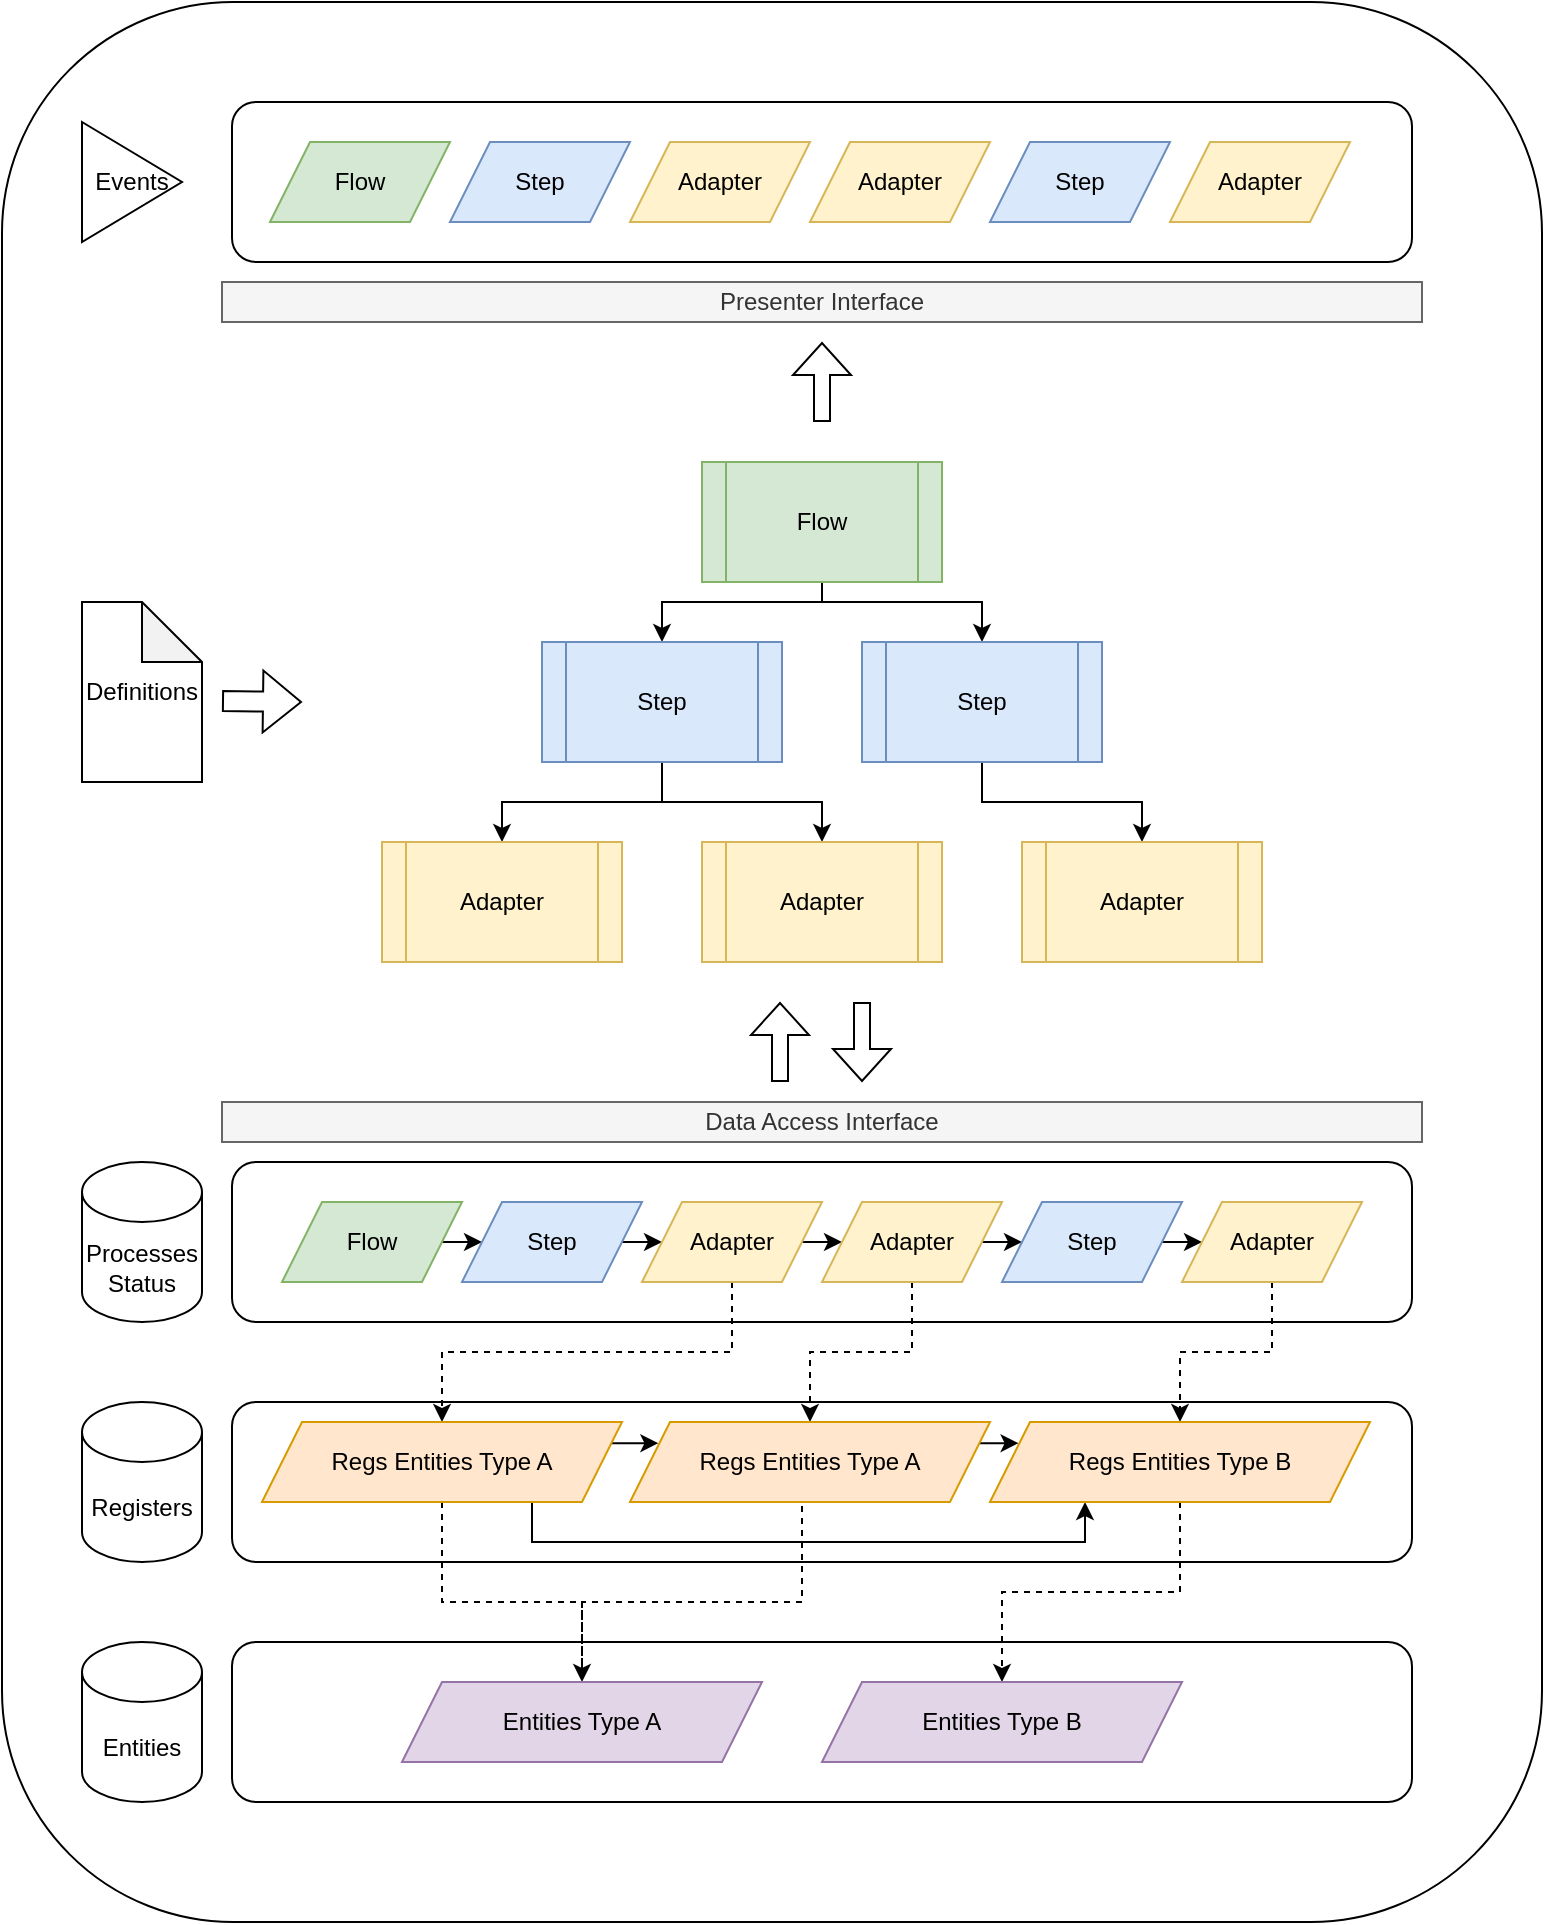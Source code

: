 <mxfile version="16.4.6" type="device"><diagram id="8aon_rIjtNCq3P9Gn0sK" name="Page-1"><mxGraphModel dx="1038" dy="489" grid="1" gridSize="10" guides="1" tooltips="1" connect="1" arrows="1" fold="1" page="1" pageScale="1" pageWidth="827" pageHeight="1169" math="0" shadow="0"><root><mxCell id="0"/><mxCell id="1" parent="0"/><mxCell id="150FUQRHqXoyqkEIdnq6-1" value="" style="rounded=1;whiteSpace=wrap;html=1;" vertex="1" parent="1"><mxGeometry x="20" y="20" width="770" height="960" as="geometry"/></mxCell><mxCell id="0440zSLYT7M1J6VcXvUW-28" value="" style="rounded=1;whiteSpace=wrap;html=1;" parent="1" vertex="1"><mxGeometry x="135" y="720" width="590" height="80" as="geometry"/></mxCell><mxCell id="0440zSLYT7M1J6VcXvUW-1" value="Definitions" style="shape=note;whiteSpace=wrap;html=1;backgroundOutline=1;darkOpacity=0.05;" parent="1" vertex="1"><mxGeometry x="60" y="320" width="60" height="90" as="geometry"/></mxCell><mxCell id="0440zSLYT7M1J6VcXvUW-2" value="Processes Status" style="shape=cylinder3;whiteSpace=wrap;html=1;boundedLbl=1;backgroundOutline=1;size=15;" parent="1" vertex="1"><mxGeometry x="60" y="600" width="60" height="80" as="geometry"/></mxCell><mxCell id="0440zSLYT7M1J6VcXvUW-3" value="Registers" style="shape=cylinder3;whiteSpace=wrap;html=1;boundedLbl=1;backgroundOutline=1;size=15;" parent="1" vertex="1"><mxGeometry x="60" y="720" width="60" height="80" as="geometry"/></mxCell><mxCell id="0440zSLYT7M1J6VcXvUW-4" value="Entities" style="shape=cylinder3;whiteSpace=wrap;html=1;boundedLbl=1;backgroundOutline=1;size=15;" parent="1" vertex="1"><mxGeometry x="60" y="840" width="60" height="80" as="geometry"/></mxCell><mxCell id="0440zSLYT7M1J6VcXvUW-5" value="Data Access Interface" style="rounded=0;whiteSpace=wrap;html=1;fillColor=#f5f5f5;fontColor=#333333;strokeColor=#666666;" parent="1" vertex="1"><mxGeometry x="130" y="570" width="600" height="20" as="geometry"/></mxCell><mxCell id="0440zSLYT7M1J6VcXvUW-13" style="edgeStyle=orthogonalEdgeStyle;rounded=0;orthogonalLoop=1;jettySize=auto;html=1;exitX=0.5;exitY=1;exitDx=0;exitDy=0;entryX=0.5;entryY=0;entryDx=0;entryDy=0;" parent="1" source="0440zSLYT7M1J6VcXvUW-6" target="0440zSLYT7M1J6VcXvUW-8" edge="1"><mxGeometry relative="1" as="geometry"><Array as="points"><mxPoint x="430" y="320"/><mxPoint x="350" y="320"/></Array></mxGeometry></mxCell><mxCell id="0440zSLYT7M1J6VcXvUW-15" style="edgeStyle=orthogonalEdgeStyle;rounded=0;orthogonalLoop=1;jettySize=auto;html=1;exitX=0.5;exitY=1;exitDx=0;exitDy=0;" parent="1" source="0440zSLYT7M1J6VcXvUW-6" target="0440zSLYT7M1J6VcXvUW-9" edge="1"><mxGeometry relative="1" as="geometry"><Array as="points"><mxPoint x="430" y="320"/><mxPoint x="510" y="320"/></Array></mxGeometry></mxCell><mxCell id="0440zSLYT7M1J6VcXvUW-6" value="Flow" style="shape=process;whiteSpace=wrap;html=1;backgroundOutline=1;fillColor=#d5e8d4;strokeColor=#82b366;" parent="1" vertex="1"><mxGeometry x="370" y="250" width="120" height="60" as="geometry"/></mxCell><mxCell id="0440zSLYT7M1J6VcXvUW-7" value="Presenter Interface" style="rounded=0;whiteSpace=wrap;html=1;fillColor=#f5f5f5;fontColor=#333333;strokeColor=#666666;" parent="1" vertex="1"><mxGeometry x="130" y="160" width="600" height="20" as="geometry"/></mxCell><mxCell id="0440zSLYT7M1J6VcXvUW-16" style="edgeStyle=orthogonalEdgeStyle;rounded=0;orthogonalLoop=1;jettySize=auto;html=1;exitX=0.5;exitY=1;exitDx=0;exitDy=0;entryX=0.5;entryY=0;entryDx=0;entryDy=0;" parent="1" source="0440zSLYT7M1J6VcXvUW-8" target="0440zSLYT7M1J6VcXvUW-10" edge="1"><mxGeometry relative="1" as="geometry"/></mxCell><mxCell id="0440zSLYT7M1J6VcXvUW-17" style="edgeStyle=orthogonalEdgeStyle;rounded=0;orthogonalLoop=1;jettySize=auto;html=1;exitX=0.5;exitY=1;exitDx=0;exitDy=0;entryX=0.5;entryY=0;entryDx=0;entryDy=0;" parent="1" source="0440zSLYT7M1J6VcXvUW-8" target="0440zSLYT7M1J6VcXvUW-11" edge="1"><mxGeometry relative="1" as="geometry"/></mxCell><mxCell id="0440zSLYT7M1J6VcXvUW-8" value="Step" style="shape=process;whiteSpace=wrap;html=1;backgroundOutline=1;fillColor=#dae8fc;strokeColor=#6c8ebf;" parent="1" vertex="1"><mxGeometry x="290" y="340" width="120" height="60" as="geometry"/></mxCell><mxCell id="0440zSLYT7M1J6VcXvUW-18" style="edgeStyle=orthogonalEdgeStyle;rounded=0;orthogonalLoop=1;jettySize=auto;html=1;exitX=0.5;exitY=1;exitDx=0;exitDy=0;entryX=0.5;entryY=0;entryDx=0;entryDy=0;" parent="1" source="0440zSLYT7M1J6VcXvUW-9" target="0440zSLYT7M1J6VcXvUW-12" edge="1"><mxGeometry relative="1" as="geometry"/></mxCell><mxCell id="0440zSLYT7M1J6VcXvUW-9" value="Step" style="shape=process;whiteSpace=wrap;html=1;backgroundOutline=1;fillColor=#dae8fc;strokeColor=#6c8ebf;" parent="1" vertex="1"><mxGeometry x="450" y="340" width="120" height="60" as="geometry"/></mxCell><mxCell id="0440zSLYT7M1J6VcXvUW-10" value="Adapter" style="shape=process;whiteSpace=wrap;html=1;backgroundOutline=1;fillColor=#fff2cc;strokeColor=#d6b656;" parent="1" vertex="1"><mxGeometry x="210" y="440" width="120" height="60" as="geometry"/></mxCell><mxCell id="0440zSLYT7M1J6VcXvUW-11" value="Adapter" style="shape=process;whiteSpace=wrap;html=1;backgroundOutline=1;fillColor=#fff2cc;strokeColor=#d6b656;" parent="1" vertex="1"><mxGeometry x="370" y="440" width="120" height="60" as="geometry"/></mxCell><mxCell id="0440zSLYT7M1J6VcXvUW-12" value="Adapter" style="shape=process;whiteSpace=wrap;html=1;backgroundOutline=1;fillColor=#fff2cc;strokeColor=#d6b656;" parent="1" vertex="1"><mxGeometry x="530" y="440" width="120" height="60" as="geometry"/></mxCell><mxCell id="0440zSLYT7M1J6VcXvUW-19" value="" style="shape=flexArrow;endArrow=classic;html=1;rounded=0;" parent="1" edge="1"><mxGeometry width="50" height="50" relative="1" as="geometry"><mxPoint x="130" y="369.5" as="sourcePoint"/><mxPoint x="170" y="370" as="targetPoint"/></mxGeometry></mxCell><mxCell id="0440zSLYT7M1J6VcXvUW-20" value="" style="rounded=1;whiteSpace=wrap;html=1;" parent="1" vertex="1"><mxGeometry x="135" y="600" width="590" height="80" as="geometry"/></mxCell><mxCell id="0440zSLYT7M1J6VcXvUW-29" style="edgeStyle=orthogonalEdgeStyle;rounded=0;orthogonalLoop=1;jettySize=auto;html=1;exitX=1;exitY=0.5;exitDx=0;exitDy=0;entryX=0;entryY=0.5;entryDx=0;entryDy=0;" parent="1" source="0440zSLYT7M1J6VcXvUW-22" target="0440zSLYT7M1J6VcXvUW-23" edge="1"><mxGeometry relative="1" as="geometry"/></mxCell><mxCell id="0440zSLYT7M1J6VcXvUW-22" value="Flow" style="shape=parallelogram;perimeter=parallelogramPerimeter;whiteSpace=wrap;html=1;fixedSize=1;fillColor=#d5e8d4;strokeColor=#82b366;" parent="1" vertex="1"><mxGeometry x="160" y="620" width="90" height="40" as="geometry"/></mxCell><mxCell id="0440zSLYT7M1J6VcXvUW-30" style="edgeStyle=orthogonalEdgeStyle;rounded=0;orthogonalLoop=1;jettySize=auto;html=1;exitX=1;exitY=0.5;exitDx=0;exitDy=0;entryX=0;entryY=0.5;entryDx=0;entryDy=0;" parent="1" source="0440zSLYT7M1J6VcXvUW-23" target="0440zSLYT7M1J6VcXvUW-24" edge="1"><mxGeometry relative="1" as="geometry"/></mxCell><mxCell id="0440zSLYT7M1J6VcXvUW-23" value="Step" style="shape=parallelogram;perimeter=parallelogramPerimeter;whiteSpace=wrap;html=1;fixedSize=1;fillColor=#dae8fc;strokeColor=#6c8ebf;" parent="1" vertex="1"><mxGeometry x="250" y="620" width="90" height="40" as="geometry"/></mxCell><mxCell id="0440zSLYT7M1J6VcXvUW-31" style="edgeStyle=orthogonalEdgeStyle;rounded=0;orthogonalLoop=1;jettySize=auto;html=1;exitX=1;exitY=0.5;exitDx=0;exitDy=0;entryX=0;entryY=0.5;entryDx=0;entryDy=0;" parent="1" source="0440zSLYT7M1J6VcXvUW-24" target="0440zSLYT7M1J6VcXvUW-25" edge="1"><mxGeometry relative="1" as="geometry"/></mxCell><mxCell id="SW9oSmsUB9vEKTtQcGg5-1" style="edgeStyle=orthogonalEdgeStyle;rounded=0;orthogonalLoop=1;jettySize=auto;html=1;exitX=0.5;exitY=1;exitDx=0;exitDy=0;dashed=1;" parent="1" source="0440zSLYT7M1J6VcXvUW-24" target="0440zSLYT7M1J6VcXvUW-36" edge="1"><mxGeometry relative="1" as="geometry"/></mxCell><mxCell id="0440zSLYT7M1J6VcXvUW-24" value="Adapter" style="shape=parallelogram;perimeter=parallelogramPerimeter;whiteSpace=wrap;html=1;fixedSize=1;fillColor=#fff2cc;strokeColor=#d6b656;" parent="1" vertex="1"><mxGeometry x="340" y="620" width="90" height="40" as="geometry"/></mxCell><mxCell id="0440zSLYT7M1J6VcXvUW-32" style="edgeStyle=orthogonalEdgeStyle;rounded=0;orthogonalLoop=1;jettySize=auto;html=1;exitX=1;exitY=0.5;exitDx=0;exitDy=0;entryX=0;entryY=0.5;entryDx=0;entryDy=0;" parent="1" source="0440zSLYT7M1J6VcXvUW-25" target="0440zSLYT7M1J6VcXvUW-26" edge="1"><mxGeometry relative="1" as="geometry"/></mxCell><mxCell id="SW9oSmsUB9vEKTtQcGg5-2" style="edgeStyle=orthogonalEdgeStyle;rounded=0;orthogonalLoop=1;jettySize=auto;html=1;exitX=0.5;exitY=1;exitDx=0;exitDy=0;dashed=1;" parent="1" source="0440zSLYT7M1J6VcXvUW-25" target="0440zSLYT7M1J6VcXvUW-40" edge="1"><mxGeometry relative="1" as="geometry"/></mxCell><mxCell id="0440zSLYT7M1J6VcXvUW-25" value="Adapter" style="shape=parallelogram;perimeter=parallelogramPerimeter;whiteSpace=wrap;html=1;fixedSize=1;fillColor=#fff2cc;strokeColor=#d6b656;" parent="1" vertex="1"><mxGeometry x="430" y="620" width="90" height="40" as="geometry"/></mxCell><mxCell id="0440zSLYT7M1J6VcXvUW-33" style="edgeStyle=orthogonalEdgeStyle;rounded=0;orthogonalLoop=1;jettySize=auto;html=1;exitX=1;exitY=0.5;exitDx=0;exitDy=0;entryX=0;entryY=0.5;entryDx=0;entryDy=0;" parent="1" source="0440zSLYT7M1J6VcXvUW-26" target="0440zSLYT7M1J6VcXvUW-27" edge="1"><mxGeometry relative="1" as="geometry"/></mxCell><mxCell id="0440zSLYT7M1J6VcXvUW-26" value="Step" style="shape=parallelogram;perimeter=parallelogramPerimeter;whiteSpace=wrap;html=1;fixedSize=1;fillColor=#dae8fc;strokeColor=#6c8ebf;" parent="1" vertex="1"><mxGeometry x="520" y="620" width="90" height="40" as="geometry"/></mxCell><mxCell id="SW9oSmsUB9vEKTtQcGg5-3" style="edgeStyle=orthogonalEdgeStyle;rounded=0;orthogonalLoop=1;jettySize=auto;html=1;exitX=0.5;exitY=1;exitDx=0;exitDy=0;entryX=0.5;entryY=0;entryDx=0;entryDy=0;dashed=1;" parent="1" source="0440zSLYT7M1J6VcXvUW-27" target="0440zSLYT7M1J6VcXvUW-44" edge="1"><mxGeometry relative="1" as="geometry"/></mxCell><mxCell id="0440zSLYT7M1J6VcXvUW-27" value="Adapter" style="shape=parallelogram;perimeter=parallelogramPerimeter;whiteSpace=wrap;html=1;fixedSize=1;fillColor=#fff2cc;strokeColor=#d6b656;" parent="1" vertex="1"><mxGeometry x="610" y="620" width="90" height="40" as="geometry"/></mxCell><mxCell id="0440zSLYT7M1J6VcXvUW-34" value="" style="rounded=1;whiteSpace=wrap;html=1;" parent="1" vertex="1"><mxGeometry x="135" y="840" width="590" height="80" as="geometry"/></mxCell><mxCell id="SW9oSmsUB9vEKTtQcGg5-4" style="edgeStyle=orthogonalEdgeStyle;rounded=0;orthogonalLoop=1;jettySize=auto;html=1;exitX=1;exitY=0.25;exitDx=0;exitDy=0;entryX=0;entryY=0.25;entryDx=0;entryDy=0;" parent="1" source="0440zSLYT7M1J6VcXvUW-36" target="0440zSLYT7M1J6VcXvUW-40" edge="1"><mxGeometry relative="1" as="geometry"/></mxCell><mxCell id="SW9oSmsUB9vEKTtQcGg5-9" style="edgeStyle=orthogonalEdgeStyle;rounded=0;orthogonalLoop=1;jettySize=auto;html=1;exitX=0.5;exitY=1;exitDx=0;exitDy=0;dashed=1;" parent="1" source="0440zSLYT7M1J6VcXvUW-36" target="SW9oSmsUB9vEKTtQcGg5-7" edge="1"><mxGeometry relative="1" as="geometry"><Array as="points"><mxPoint x="240" y="820"/><mxPoint x="310" y="820"/></Array></mxGeometry></mxCell><mxCell id="SW9oSmsUB9vEKTtQcGg5-30" style="edgeStyle=orthogonalEdgeStyle;rounded=0;orthogonalLoop=1;jettySize=auto;html=1;exitX=0.75;exitY=1;exitDx=0;exitDy=0;entryX=0.25;entryY=1;entryDx=0;entryDy=0;" parent="1" source="0440zSLYT7M1J6VcXvUW-36" target="0440zSLYT7M1J6VcXvUW-44" edge="1"><mxGeometry relative="1" as="geometry"><Array as="points"><mxPoint x="285" y="790"/><mxPoint x="562" y="790"/></Array></mxGeometry></mxCell><mxCell id="0440zSLYT7M1J6VcXvUW-36" value="Regs Entities Type A" style="shape=parallelogram;perimeter=parallelogramPerimeter;whiteSpace=wrap;html=1;fixedSize=1;fillColor=#ffe6cc;strokeColor=#d79b00;" parent="1" vertex="1"><mxGeometry x="150" y="730" width="180" height="40" as="geometry"/></mxCell><mxCell id="SW9oSmsUB9vEKTtQcGg5-5" style="edgeStyle=orthogonalEdgeStyle;rounded=0;orthogonalLoop=1;jettySize=auto;html=1;exitX=1;exitY=0.25;exitDx=0;exitDy=0;entryX=0;entryY=0.25;entryDx=0;entryDy=0;" parent="1" source="0440zSLYT7M1J6VcXvUW-40" target="0440zSLYT7M1J6VcXvUW-44" edge="1"><mxGeometry relative="1" as="geometry"/></mxCell><mxCell id="SW9oSmsUB9vEKTtQcGg5-10" style="edgeStyle=orthogonalEdgeStyle;rounded=0;orthogonalLoop=1;jettySize=auto;html=1;exitX=0.5;exitY=1;exitDx=0;exitDy=0;dashed=1;" parent="1" source="0440zSLYT7M1J6VcXvUW-40" edge="1"><mxGeometry relative="1" as="geometry"><mxPoint x="310" y="870" as="targetPoint"/><Array as="points"><mxPoint x="420" y="820"/><mxPoint x="310" y="820"/></Array></mxGeometry></mxCell><mxCell id="0440zSLYT7M1J6VcXvUW-40" value="Regs Entities Type A" style="shape=parallelogram;perimeter=parallelogramPerimeter;whiteSpace=wrap;html=1;fixedSize=1;fillColor=#ffe6cc;strokeColor=#d79b00;" parent="1" vertex="1"><mxGeometry x="334" y="730" width="180" height="40" as="geometry"/></mxCell><mxCell id="SW9oSmsUB9vEKTtQcGg5-11" style="edgeStyle=orthogonalEdgeStyle;rounded=0;orthogonalLoop=1;jettySize=auto;html=1;exitX=0.5;exitY=1;exitDx=0;exitDy=0;dashed=1;" parent="1" source="0440zSLYT7M1J6VcXvUW-44" target="SW9oSmsUB9vEKTtQcGg5-8" edge="1"><mxGeometry relative="1" as="geometry"/></mxCell><mxCell id="0440zSLYT7M1J6VcXvUW-44" value="Regs Entities Type B" style="shape=parallelogram;perimeter=parallelogramPerimeter;whiteSpace=wrap;html=1;fixedSize=1;fillColor=#ffe6cc;strokeColor=#d79b00;" parent="1" vertex="1"><mxGeometry x="514" y="730" width="190" height="40" as="geometry"/></mxCell><mxCell id="SW9oSmsUB9vEKTtQcGg5-7" value="Entities Type A" style="shape=parallelogram;perimeter=parallelogramPerimeter;whiteSpace=wrap;html=1;fixedSize=1;fillColor=#e1d5e7;strokeColor=#9673a6;" parent="1" vertex="1"><mxGeometry x="220" y="860" width="180" height="40" as="geometry"/></mxCell><mxCell id="SW9oSmsUB9vEKTtQcGg5-8" value="Entities Type B" style="shape=parallelogram;perimeter=parallelogramPerimeter;whiteSpace=wrap;html=1;fixedSize=1;fillColor=#e1d5e7;strokeColor=#9673a6;" parent="1" vertex="1"><mxGeometry x="430" y="860" width="180" height="40" as="geometry"/></mxCell><mxCell id="SW9oSmsUB9vEKTtQcGg5-12" value="" style="rounded=1;whiteSpace=wrap;html=1;" parent="1" vertex="1"><mxGeometry x="135" y="70" width="590" height="80" as="geometry"/></mxCell><mxCell id="SW9oSmsUB9vEKTtQcGg5-14" value="Flow" style="shape=parallelogram;perimeter=parallelogramPerimeter;whiteSpace=wrap;html=1;fixedSize=1;fillColor=#d5e8d4;strokeColor=#82b366;" parent="1" vertex="1"><mxGeometry x="154" y="90" width="90" height="40" as="geometry"/></mxCell><mxCell id="SW9oSmsUB9vEKTtQcGg5-16" value="Step" style="shape=parallelogram;perimeter=parallelogramPerimeter;whiteSpace=wrap;html=1;fixedSize=1;fillColor=#dae8fc;strokeColor=#6c8ebf;" parent="1" vertex="1"><mxGeometry x="244" y="90" width="90" height="40" as="geometry"/></mxCell><mxCell id="SW9oSmsUB9vEKTtQcGg5-18" value="Adapter" style="shape=parallelogram;perimeter=parallelogramPerimeter;whiteSpace=wrap;html=1;fixedSize=1;fillColor=#fff2cc;strokeColor=#d6b656;" parent="1" vertex="1"><mxGeometry x="334" y="90" width="90" height="40" as="geometry"/></mxCell><mxCell id="SW9oSmsUB9vEKTtQcGg5-20" value="Adapter" style="shape=parallelogram;perimeter=parallelogramPerimeter;whiteSpace=wrap;html=1;fixedSize=1;fillColor=#fff2cc;strokeColor=#d6b656;" parent="1" vertex="1"><mxGeometry x="424" y="90" width="90" height="40" as="geometry"/></mxCell><mxCell id="SW9oSmsUB9vEKTtQcGg5-22" value="Step" style="shape=parallelogram;perimeter=parallelogramPerimeter;whiteSpace=wrap;html=1;fixedSize=1;fillColor=#dae8fc;strokeColor=#6c8ebf;" parent="1" vertex="1"><mxGeometry x="514" y="90" width="90" height="40" as="geometry"/></mxCell><mxCell id="SW9oSmsUB9vEKTtQcGg5-23" value="Adapter" style="shape=parallelogram;perimeter=parallelogramPerimeter;whiteSpace=wrap;html=1;fixedSize=1;fillColor=#fff2cc;strokeColor=#d6b656;" parent="1" vertex="1"><mxGeometry x="604" y="90" width="90" height="40" as="geometry"/></mxCell><mxCell id="SW9oSmsUB9vEKTtQcGg5-25" value="" style="shape=flexArrow;endArrow=classic;html=1;rounded=0;width=8;endSize=5;" parent="1" edge="1"><mxGeometry width="50" height="50" relative="1" as="geometry"><mxPoint x="409" y="560" as="sourcePoint"/><mxPoint x="409" y="520" as="targetPoint"/></mxGeometry></mxCell><mxCell id="SW9oSmsUB9vEKTtQcGg5-26" value="" style="shape=flexArrow;endArrow=classic;html=1;rounded=0;width=8;endSize=5;" parent="1" edge="1"><mxGeometry width="50" height="50" relative="1" as="geometry"><mxPoint x="450" y="520" as="sourcePoint"/><mxPoint x="450" y="560" as="targetPoint"/></mxGeometry></mxCell><mxCell id="SW9oSmsUB9vEKTtQcGg5-28" value="" style="shape=flexArrow;endArrow=classic;html=1;rounded=0;width=8;endSize=5;" parent="1" edge="1"><mxGeometry width="50" height="50" relative="1" as="geometry"><mxPoint x="430" y="230" as="sourcePoint"/><mxPoint x="430" y="190" as="targetPoint"/></mxGeometry></mxCell><mxCell id="SW9oSmsUB9vEKTtQcGg5-31" value="Events" style="triangle;whiteSpace=wrap;html=1;" parent="1" vertex="1"><mxGeometry x="60" y="80" width="50" height="60" as="geometry"/></mxCell></root></mxGraphModel></diagram></mxfile>